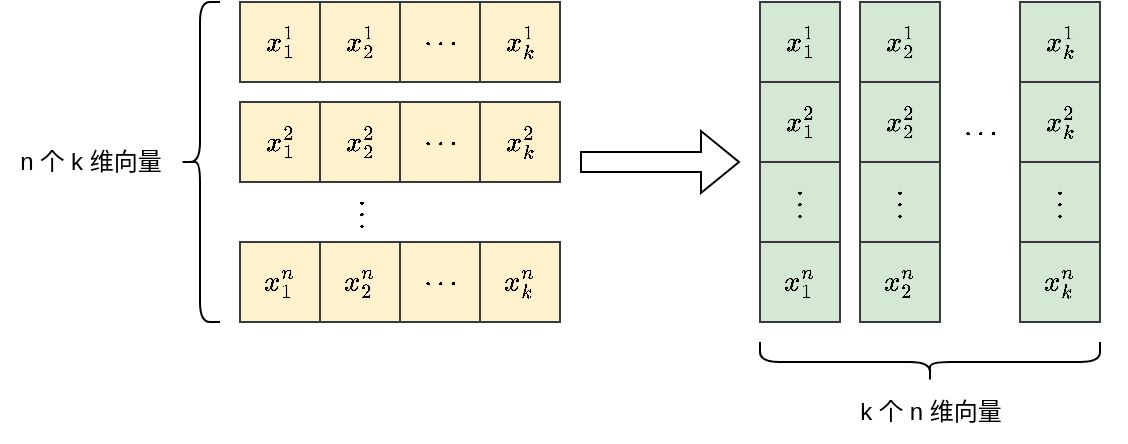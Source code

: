 <mxfile version="21.1.1" type="github">
  <diagram name="第 1 页" id="FHftKpjNM8iqiLnRL3kn">
    <mxGraphModel dx="1297" dy="576" grid="1" gridSize="10" guides="0" tooltips="1" connect="0" arrows="0" fold="1" page="0" pageScale="1" pageWidth="1169" pageHeight="827" math="1" shadow="0">
      <root>
        <mxCell id="0" />
        <mxCell id="1" parent="0" />
        <mxCell id="Wwvcnq5fY5of7Q76l7Qe-1" value="" style="childLayout=tableLayout;recursiveResize=0;shadow=0;fillColor=#D5E8D4;direction=north;strokeColor=#36393d;" vertex="1" parent="1">
          <mxGeometry x="350" y="240" width="40" height="160" as="geometry" />
        </mxCell>
        <mxCell id="Wwvcnq5fY5of7Q76l7Qe-2" value="" style="shape=tableRow;horizontal=0;startSize=0;swimlaneHead=0;swimlaneBody=0;top=0;left=0;bottom=0;right=0;dropTarget=0;collapsible=0;recursiveResize=0;expand=0;fontStyle=0;fillColor=#D5E8D4;strokeColor=#36393d;" vertex="1" parent="Wwvcnq5fY5of7Q76l7Qe-1">
          <mxGeometry width="40" height="40" as="geometry" />
        </mxCell>
        <mxCell id="Wwvcnq5fY5of7Q76l7Qe-3" value="$$x_{1}^1$$" style="connectable=0;recursiveResize=0;strokeColor=#36393d;fillColor=#D5E8D4;align=center;whiteSpace=wrap;html=1;fillStyle=solid;" vertex="1" parent="Wwvcnq5fY5of7Q76l7Qe-2">
          <mxGeometry width="40" height="40" as="geometry">
            <mxRectangle width="40" height="40" as="alternateBounds" />
          </mxGeometry>
        </mxCell>
        <mxCell id="Wwvcnq5fY5of7Q76l7Qe-4" value="" style="shape=tableRow;horizontal=0;startSize=0;swimlaneHead=0;swimlaneBody=0;top=0;left=0;bottom=0;right=0;dropTarget=0;collapsible=0;recursiveResize=0;expand=0;fontStyle=0;fillColor=#D5E8D4;strokeColor=#36393d;swimlaneFillColor=none;" vertex="1" parent="Wwvcnq5fY5of7Q76l7Qe-1">
          <mxGeometry y="40" width="40" height="40" as="geometry" />
        </mxCell>
        <mxCell id="Wwvcnq5fY5of7Q76l7Qe-5" value="$$x_{1}^2$$" style="connectable=0;recursiveResize=0;strokeColor=#36393d;fillColor=#D5E8D4;align=center;whiteSpace=wrap;html=1;fillStyle=solid;" vertex="1" parent="Wwvcnq5fY5of7Q76l7Qe-4">
          <mxGeometry width="40" height="40" as="geometry">
            <mxRectangle width="40" height="40" as="alternateBounds" />
          </mxGeometry>
        </mxCell>
        <mxCell id="Wwvcnq5fY5of7Q76l7Qe-6" value="" style="shape=tableRow;horizontal=0;startSize=0;swimlaneHead=0;swimlaneBody=0;top=0;left=0;bottom=0;right=0;dropTarget=0;collapsible=0;recursiveResize=0;expand=0;fontStyle=0;fillColor=#D5E8D4;strokeColor=#36393d;" vertex="1" parent="Wwvcnq5fY5of7Q76l7Qe-1">
          <mxGeometry y="80" width="40" height="40" as="geometry" />
        </mxCell>
        <mxCell id="Wwvcnq5fY5of7Q76l7Qe-7" value="$$\vdots$$" style="connectable=0;recursiveResize=0;strokeColor=#36393d;fillColor=#D5E8D4;align=center;whiteSpace=wrap;html=1;" vertex="1" parent="Wwvcnq5fY5of7Q76l7Qe-6">
          <mxGeometry width="40" height="40" as="geometry">
            <mxRectangle width="40" height="40" as="alternateBounds" />
          </mxGeometry>
        </mxCell>
        <mxCell id="Wwvcnq5fY5of7Q76l7Qe-8" value="" style="shape=tableRow;horizontal=0;startSize=0;swimlaneHead=0;swimlaneBody=0;top=0;left=0;bottom=0;right=0;dropTarget=0;collapsible=0;recursiveResize=0;expand=0;fontStyle=0;fillColor=#D5E8D4;strokeColor=#36393d;" vertex="1" parent="Wwvcnq5fY5of7Q76l7Qe-1">
          <mxGeometry y="120" width="40" height="40" as="geometry" />
        </mxCell>
        <mxCell id="Wwvcnq5fY5of7Q76l7Qe-9" value="$$x_{1}^n$$" style="connectable=0;recursiveResize=0;strokeColor=#36393d;fillColor=#D5E8D4;align=center;whiteSpace=wrap;html=1;" vertex="1" parent="Wwvcnq5fY5of7Q76l7Qe-8">
          <mxGeometry width="40" height="40" as="geometry">
            <mxRectangle width="40" height="40" as="alternateBounds" />
          </mxGeometry>
        </mxCell>
        <mxCell id="Wwvcnq5fY5of7Q76l7Qe-10" value="" style="childLayout=tableLayout;recursiveResize=0;shadow=0;fillColor=#D5E8D4;direction=north;strokeColor=#36393d;" vertex="1" parent="1">
          <mxGeometry x="400" y="240" width="40" height="160" as="geometry" />
        </mxCell>
        <mxCell id="Wwvcnq5fY5of7Q76l7Qe-11" value="" style="shape=tableRow;horizontal=0;startSize=0;swimlaneHead=0;swimlaneBody=0;top=0;left=0;bottom=0;right=0;dropTarget=0;collapsible=0;recursiveResize=0;expand=0;fontStyle=0;fillColor=#D5E8D4;strokeColor=#36393d;" vertex="1" parent="Wwvcnq5fY5of7Q76l7Qe-10">
          <mxGeometry width="40" height="40" as="geometry" />
        </mxCell>
        <mxCell id="Wwvcnq5fY5of7Q76l7Qe-12" value="$$x_{2}^1$$" style="connectable=0;recursiveResize=0;strokeColor=#36393d;fillColor=#D5E8D4;align=center;whiteSpace=wrap;html=1;fillStyle=solid;" vertex="1" parent="Wwvcnq5fY5of7Q76l7Qe-11">
          <mxGeometry width="40" height="40" as="geometry">
            <mxRectangle width="40" height="40" as="alternateBounds" />
          </mxGeometry>
        </mxCell>
        <mxCell id="Wwvcnq5fY5of7Q76l7Qe-13" value="" style="shape=tableRow;horizontal=0;startSize=0;swimlaneHead=0;swimlaneBody=0;top=0;left=0;bottom=0;right=0;dropTarget=0;collapsible=0;recursiveResize=0;expand=0;fontStyle=0;fillColor=#D5E8D4;strokeColor=#36393d;swimlaneFillColor=none;" vertex="1" parent="Wwvcnq5fY5of7Q76l7Qe-10">
          <mxGeometry y="40" width="40" height="40" as="geometry" />
        </mxCell>
        <mxCell id="Wwvcnq5fY5of7Q76l7Qe-14" value="$$x_{2}^2$$" style="connectable=0;recursiveResize=0;strokeColor=#36393d;fillColor=#D5E8D4;align=center;whiteSpace=wrap;html=1;fillStyle=solid;" vertex="1" parent="Wwvcnq5fY5of7Q76l7Qe-13">
          <mxGeometry width="40" height="40" as="geometry">
            <mxRectangle width="40" height="40" as="alternateBounds" />
          </mxGeometry>
        </mxCell>
        <mxCell id="Wwvcnq5fY5of7Q76l7Qe-15" value="" style="shape=tableRow;horizontal=0;startSize=0;swimlaneHead=0;swimlaneBody=0;top=0;left=0;bottom=0;right=0;dropTarget=0;collapsible=0;recursiveResize=0;expand=0;fontStyle=0;fillColor=#D5E8D4;strokeColor=#36393d;" vertex="1" parent="Wwvcnq5fY5of7Q76l7Qe-10">
          <mxGeometry y="80" width="40" height="40" as="geometry" />
        </mxCell>
        <mxCell id="Wwvcnq5fY5of7Q76l7Qe-16" value="$$\vdots$$" style="connectable=0;recursiveResize=0;strokeColor=#36393d;fillColor=#D5E8D4;align=center;whiteSpace=wrap;html=1;" vertex="1" parent="Wwvcnq5fY5of7Q76l7Qe-15">
          <mxGeometry width="40" height="40" as="geometry">
            <mxRectangle width="40" height="40" as="alternateBounds" />
          </mxGeometry>
        </mxCell>
        <mxCell id="Wwvcnq5fY5of7Q76l7Qe-17" value="" style="shape=tableRow;horizontal=0;startSize=0;swimlaneHead=0;swimlaneBody=0;top=0;left=0;bottom=0;right=0;dropTarget=0;collapsible=0;recursiveResize=0;expand=0;fontStyle=0;fillColor=#D5E8D4;strokeColor=#36393d;" vertex="1" parent="Wwvcnq5fY5of7Q76l7Qe-10">
          <mxGeometry y="120" width="40" height="40" as="geometry" />
        </mxCell>
        <mxCell id="Wwvcnq5fY5of7Q76l7Qe-18" value="$$x_{2}^n$$" style="connectable=0;recursiveResize=0;strokeColor=#36393d;fillColor=#D5E8D4;align=center;whiteSpace=wrap;html=1;" vertex="1" parent="Wwvcnq5fY5of7Q76l7Qe-17">
          <mxGeometry width="40" height="40" as="geometry">
            <mxRectangle width="40" height="40" as="alternateBounds" />
          </mxGeometry>
        </mxCell>
        <mxCell id="Wwvcnq5fY5of7Q76l7Qe-19" value="" style="childLayout=tableLayout;recursiveResize=0;shadow=0;fillColor=#D5E8D4;direction=north;strokeColor=#36393d;" vertex="1" parent="1">
          <mxGeometry x="480" y="240" width="40" height="160" as="geometry" />
        </mxCell>
        <mxCell id="Wwvcnq5fY5of7Q76l7Qe-20" value="" style="shape=tableRow;horizontal=0;startSize=0;swimlaneHead=0;swimlaneBody=0;top=0;left=0;bottom=0;right=0;dropTarget=0;collapsible=0;recursiveResize=0;expand=0;fontStyle=0;fillColor=#D5E8D4;strokeColor=#36393d;" vertex="1" parent="Wwvcnq5fY5of7Q76l7Qe-19">
          <mxGeometry width="40" height="40" as="geometry" />
        </mxCell>
        <mxCell id="Wwvcnq5fY5of7Q76l7Qe-21" value="$$x_{k}^1$$" style="connectable=0;recursiveResize=0;strokeColor=#36393d;fillColor=#D5E8D4;align=center;whiteSpace=wrap;html=1;fillStyle=solid;" vertex="1" parent="Wwvcnq5fY5of7Q76l7Qe-20">
          <mxGeometry width="40" height="40" as="geometry">
            <mxRectangle width="40" height="40" as="alternateBounds" />
          </mxGeometry>
        </mxCell>
        <mxCell id="Wwvcnq5fY5of7Q76l7Qe-22" value="" style="shape=tableRow;horizontal=0;startSize=0;swimlaneHead=0;swimlaneBody=0;top=0;left=0;bottom=0;right=0;dropTarget=0;collapsible=0;recursiveResize=0;expand=0;fontStyle=0;fillColor=#D5E8D4;strokeColor=#36393d;swimlaneFillColor=none;" vertex="1" parent="Wwvcnq5fY5of7Q76l7Qe-19">
          <mxGeometry y="40" width="40" height="40" as="geometry" />
        </mxCell>
        <mxCell id="Wwvcnq5fY5of7Q76l7Qe-23" value="$$x_{k}^2$$" style="connectable=0;recursiveResize=0;strokeColor=#36393d;fillColor=#D5E8D4;align=center;whiteSpace=wrap;html=1;fillStyle=solid;" vertex="1" parent="Wwvcnq5fY5of7Q76l7Qe-22">
          <mxGeometry width="40" height="40" as="geometry">
            <mxRectangle width="40" height="40" as="alternateBounds" />
          </mxGeometry>
        </mxCell>
        <mxCell id="Wwvcnq5fY5of7Q76l7Qe-24" value="" style="shape=tableRow;horizontal=0;startSize=0;swimlaneHead=0;swimlaneBody=0;top=0;left=0;bottom=0;right=0;dropTarget=0;collapsible=0;recursiveResize=0;expand=0;fontStyle=0;fillColor=#D5E8D4;strokeColor=#36393d;" vertex="1" parent="Wwvcnq5fY5of7Q76l7Qe-19">
          <mxGeometry y="80" width="40" height="40" as="geometry" />
        </mxCell>
        <mxCell id="Wwvcnq5fY5of7Q76l7Qe-25" value="$$\vdots$$" style="connectable=0;recursiveResize=0;strokeColor=#36393d;fillColor=#D5E8D4;align=center;whiteSpace=wrap;html=1;" vertex="1" parent="Wwvcnq5fY5of7Q76l7Qe-24">
          <mxGeometry width="40" height="40" as="geometry">
            <mxRectangle width="40" height="40" as="alternateBounds" />
          </mxGeometry>
        </mxCell>
        <mxCell id="Wwvcnq5fY5of7Q76l7Qe-26" value="" style="shape=tableRow;horizontal=0;startSize=0;swimlaneHead=0;swimlaneBody=0;top=0;left=0;bottom=0;right=0;dropTarget=0;collapsible=0;recursiveResize=0;expand=0;fontStyle=0;fillColor=#D5E8D4;strokeColor=#36393d;" vertex="1" parent="Wwvcnq5fY5of7Q76l7Qe-19">
          <mxGeometry y="120" width="40" height="40" as="geometry" />
        </mxCell>
        <mxCell id="Wwvcnq5fY5of7Q76l7Qe-27" value="$$x_{k}^n$$" style="connectable=0;recursiveResize=0;strokeColor=#36393d;fillColor=#D5E8D4;align=center;whiteSpace=wrap;html=1;" vertex="1" parent="Wwvcnq5fY5of7Q76l7Qe-26">
          <mxGeometry width="40" height="40" as="geometry">
            <mxRectangle width="40" height="40" as="alternateBounds" />
          </mxGeometry>
        </mxCell>
        <mxCell id="Wwvcnq5fY5of7Q76l7Qe-28" value="$$\cdots$$" style="text;html=1;align=center;verticalAlign=middle;resizable=0;points=[];autosize=1;strokeColor=none;fillColor=none;" vertex="1" parent="1">
          <mxGeometry x="420" y="290" width="80" height="30" as="geometry" />
        </mxCell>
        <mxCell id="Wwvcnq5fY5of7Q76l7Qe-29" value="" style="childLayout=tableLayout;recursiveResize=0;shadow=0;fillColor=#FFF2CC;direction=north;strokeColor=#36393d;" vertex="1" parent="1">
          <mxGeometry x="90" y="240" width="160" height="40" as="geometry" />
        </mxCell>
        <mxCell id="Wwvcnq5fY5of7Q76l7Qe-30" value="" style="shape=tableRow;horizontal=0;startSize=0;swimlaneHead=0;swimlaneBody=0;top=0;left=0;bottom=0;right=0;dropTarget=0;collapsible=0;recursiveResize=0;expand=0;fontStyle=0;fillColor=#FFF2CC;strokeColor=#36393d;" vertex="1" parent="Wwvcnq5fY5of7Q76l7Qe-29">
          <mxGeometry width="160" height="40" as="geometry" />
        </mxCell>
        <mxCell id="Wwvcnq5fY5of7Q76l7Qe-46" value="$$x_{1}^1$$" style="connectable=0;recursiveResize=0;strokeColor=#36393d;fillColor=#FFF2CC;align=center;whiteSpace=wrap;html=1;fillStyle=solid;" vertex="1" parent="Wwvcnq5fY5of7Q76l7Qe-30">
          <mxGeometry width="40" height="40" as="geometry">
            <mxRectangle width="40" height="40" as="alternateBounds" />
          </mxGeometry>
        </mxCell>
        <mxCell id="Wwvcnq5fY5of7Q76l7Qe-42" value="$$x_{2}^1$$" style="connectable=0;recursiveResize=0;strokeColor=#36393d;fillColor=#FFF2CC;align=center;whiteSpace=wrap;html=1;fillStyle=solid;" vertex="1" parent="Wwvcnq5fY5of7Q76l7Qe-30">
          <mxGeometry x="40" width="40" height="40" as="geometry">
            <mxRectangle width="40" height="40" as="alternateBounds" />
          </mxGeometry>
        </mxCell>
        <mxCell id="Wwvcnq5fY5of7Q76l7Qe-38" value="$$\cdots$$" style="connectable=0;recursiveResize=0;strokeColor=#36393d;fillColor=#FFF2CC;align=center;whiteSpace=wrap;html=1;fillStyle=solid;" vertex="1" parent="Wwvcnq5fY5of7Q76l7Qe-30">
          <mxGeometry x="80" width="40" height="40" as="geometry">
            <mxRectangle width="40" height="40" as="alternateBounds" />
          </mxGeometry>
        </mxCell>
        <mxCell id="Wwvcnq5fY5of7Q76l7Qe-31" value="$$x_{k}^1$$" style="connectable=0;recursiveResize=0;strokeColor=#36393d;fillColor=#FFF2CC;align=center;whiteSpace=wrap;html=1;fillStyle=solid;" vertex="1" parent="Wwvcnq5fY5of7Q76l7Qe-30">
          <mxGeometry x="120" width="40" height="40" as="geometry">
            <mxRectangle width="40" height="40" as="alternateBounds" />
          </mxGeometry>
        </mxCell>
        <mxCell id="Wwvcnq5fY5of7Q76l7Qe-50" value="k 个 n 维向量" style="text;html=1;align=center;verticalAlign=middle;resizable=0;points=[];autosize=1;strokeColor=none;fillColor=none;" vertex="1" parent="1">
          <mxGeometry x="390" y="430" width="90" height="30" as="geometry" />
        </mxCell>
        <mxCell id="Wwvcnq5fY5of7Q76l7Qe-51" value="" style="childLayout=tableLayout;recursiveResize=0;shadow=0;fillColor=#FFF2CC;direction=north;strokeColor=#36393d;" vertex="1" parent="1">
          <mxGeometry x="90" y="290" width="160" height="40" as="geometry" />
        </mxCell>
        <mxCell id="Wwvcnq5fY5of7Q76l7Qe-52" value="" style="shape=tableRow;horizontal=0;startSize=0;swimlaneHead=0;swimlaneBody=0;top=0;left=0;bottom=0;right=0;dropTarget=0;collapsible=0;recursiveResize=0;expand=0;fontStyle=0;fillColor=#FFF2CC;strokeColor=#36393d;" vertex="1" parent="Wwvcnq5fY5of7Q76l7Qe-51">
          <mxGeometry width="160" height="40" as="geometry" />
        </mxCell>
        <mxCell id="Wwvcnq5fY5of7Q76l7Qe-53" value="$$x_{1}^2$$" style="connectable=0;recursiveResize=0;strokeColor=#36393d;fillColor=#FFF2CC;align=center;whiteSpace=wrap;html=1;fillStyle=solid;" vertex="1" parent="Wwvcnq5fY5of7Q76l7Qe-52">
          <mxGeometry width="40" height="40" as="geometry">
            <mxRectangle width="40" height="40" as="alternateBounds" />
          </mxGeometry>
        </mxCell>
        <mxCell id="Wwvcnq5fY5of7Q76l7Qe-54" value="$$x_{2}^2$$" style="connectable=0;recursiveResize=0;strokeColor=#36393d;fillColor=#FFF2CC;align=center;whiteSpace=wrap;html=1;fillStyle=solid;" vertex="1" parent="Wwvcnq5fY5of7Q76l7Qe-52">
          <mxGeometry x="40" width="40" height="40" as="geometry">
            <mxRectangle width="40" height="40" as="alternateBounds" />
          </mxGeometry>
        </mxCell>
        <mxCell id="Wwvcnq5fY5of7Q76l7Qe-55" value="$$\cdots$$" style="connectable=0;recursiveResize=0;strokeColor=#36393d;fillColor=#FFF2CC;align=center;whiteSpace=wrap;html=1;fillStyle=solid;" vertex="1" parent="Wwvcnq5fY5of7Q76l7Qe-52">
          <mxGeometry x="80" width="40" height="40" as="geometry">
            <mxRectangle width="40" height="40" as="alternateBounds" />
          </mxGeometry>
        </mxCell>
        <mxCell id="Wwvcnq5fY5of7Q76l7Qe-56" value="$$x_{k}^2$$" style="connectable=0;recursiveResize=0;strokeColor=#36393d;fillColor=#FFF2CC;align=center;whiteSpace=wrap;html=1;fillStyle=solid;" vertex="1" parent="Wwvcnq5fY5of7Q76l7Qe-52">
          <mxGeometry x="120" width="40" height="40" as="geometry">
            <mxRectangle width="40" height="40" as="alternateBounds" />
          </mxGeometry>
        </mxCell>
        <mxCell id="Wwvcnq5fY5of7Q76l7Qe-57" value="" style="childLayout=tableLayout;recursiveResize=0;shadow=0;fillColor=#FFF2CC;direction=north;strokeColor=#36393d;" vertex="1" parent="1">
          <mxGeometry x="90" y="360" width="160" height="40" as="geometry" />
        </mxCell>
        <mxCell id="Wwvcnq5fY5of7Q76l7Qe-58" value="" style="shape=tableRow;horizontal=0;startSize=0;swimlaneHead=0;swimlaneBody=0;top=0;left=0;bottom=0;right=0;dropTarget=0;collapsible=0;recursiveResize=0;expand=0;fontStyle=0;fillColor=#FFF2CC;strokeColor=#36393d;" vertex="1" parent="Wwvcnq5fY5of7Q76l7Qe-57">
          <mxGeometry width="160" height="40" as="geometry" />
        </mxCell>
        <mxCell id="Wwvcnq5fY5of7Q76l7Qe-59" value="$$x_{1}^n$$" style="connectable=0;recursiveResize=0;strokeColor=#36393d;fillColor=#FFF2CC;align=center;whiteSpace=wrap;html=1;fillStyle=solid;" vertex="1" parent="Wwvcnq5fY5of7Q76l7Qe-58">
          <mxGeometry width="40" height="40" as="geometry">
            <mxRectangle width="40" height="40" as="alternateBounds" />
          </mxGeometry>
        </mxCell>
        <mxCell id="Wwvcnq5fY5of7Q76l7Qe-60" value="$$x_{2}^n$$" style="connectable=0;recursiveResize=0;strokeColor=#36393d;fillColor=#FFF2CC;align=center;whiteSpace=wrap;html=1;fillStyle=solid;" vertex="1" parent="Wwvcnq5fY5of7Q76l7Qe-58">
          <mxGeometry x="40" width="40" height="40" as="geometry">
            <mxRectangle width="40" height="40" as="alternateBounds" />
          </mxGeometry>
        </mxCell>
        <mxCell id="Wwvcnq5fY5of7Q76l7Qe-61" value="$$\cdots$$" style="connectable=0;recursiveResize=0;strokeColor=#36393d;fillColor=#FFF2CC;align=center;whiteSpace=wrap;html=1;fillStyle=solid;" vertex="1" parent="Wwvcnq5fY5of7Q76l7Qe-58">
          <mxGeometry x="80" width="40" height="40" as="geometry">
            <mxRectangle width="40" height="40" as="alternateBounds" />
          </mxGeometry>
        </mxCell>
        <mxCell id="Wwvcnq5fY5of7Q76l7Qe-62" value="$$x_{k}^n$$" style="connectable=0;recursiveResize=0;strokeColor=#36393d;fillColor=#FFF2CC;align=center;whiteSpace=wrap;html=1;fillStyle=solid;" vertex="1" parent="Wwvcnq5fY5of7Q76l7Qe-58">
          <mxGeometry x="120" width="40" height="40" as="geometry">
            <mxRectangle width="40" height="40" as="alternateBounds" />
          </mxGeometry>
        </mxCell>
        <mxCell id="Wwvcnq5fY5of7Q76l7Qe-63" value="$$\vdots$$" style="text;html=1;align=center;verticalAlign=middle;resizable=0;points=[];autosize=1;strokeColor=none;fillColor=none;" vertex="1" parent="1">
          <mxGeometry x="110" y="330" width="80" height="30" as="geometry" />
        </mxCell>
        <mxCell id="Wwvcnq5fY5of7Q76l7Qe-64" value="n 个 k 维向量" style="text;html=1;align=center;verticalAlign=middle;resizable=0;points=[];autosize=1;strokeColor=none;fillColor=none;" vertex="1" parent="1">
          <mxGeometry x="-30" y="305" width="90" height="30" as="geometry" />
        </mxCell>
        <mxCell id="Wwvcnq5fY5of7Q76l7Qe-65" value="" style="shape=curlyBracket;whiteSpace=wrap;html=1;rounded=1;labelPosition=left;verticalLabelPosition=middle;align=right;verticalAlign=middle;" vertex="1" parent="1">
          <mxGeometry x="60" y="240" width="20" height="160" as="geometry" />
        </mxCell>
        <mxCell id="Wwvcnq5fY5of7Q76l7Qe-66" value="" style="shape=curlyBracket;whiteSpace=wrap;html=1;rounded=1;labelPosition=left;verticalLabelPosition=middle;align=right;verticalAlign=middle;direction=north;" vertex="1" parent="1">
          <mxGeometry x="350" y="410" width="170" height="20" as="geometry" />
        </mxCell>
        <mxCell id="Wwvcnq5fY5of7Q76l7Qe-67" value="" style="shape=flexArrow;endArrow=classic;html=1;rounded=0;" edge="1" parent="1">
          <mxGeometry width="50" height="50" relative="1" as="geometry">
            <mxPoint x="260" y="320" as="sourcePoint" />
            <mxPoint x="340" y="320" as="targetPoint" />
          </mxGeometry>
        </mxCell>
      </root>
    </mxGraphModel>
  </diagram>
</mxfile>
